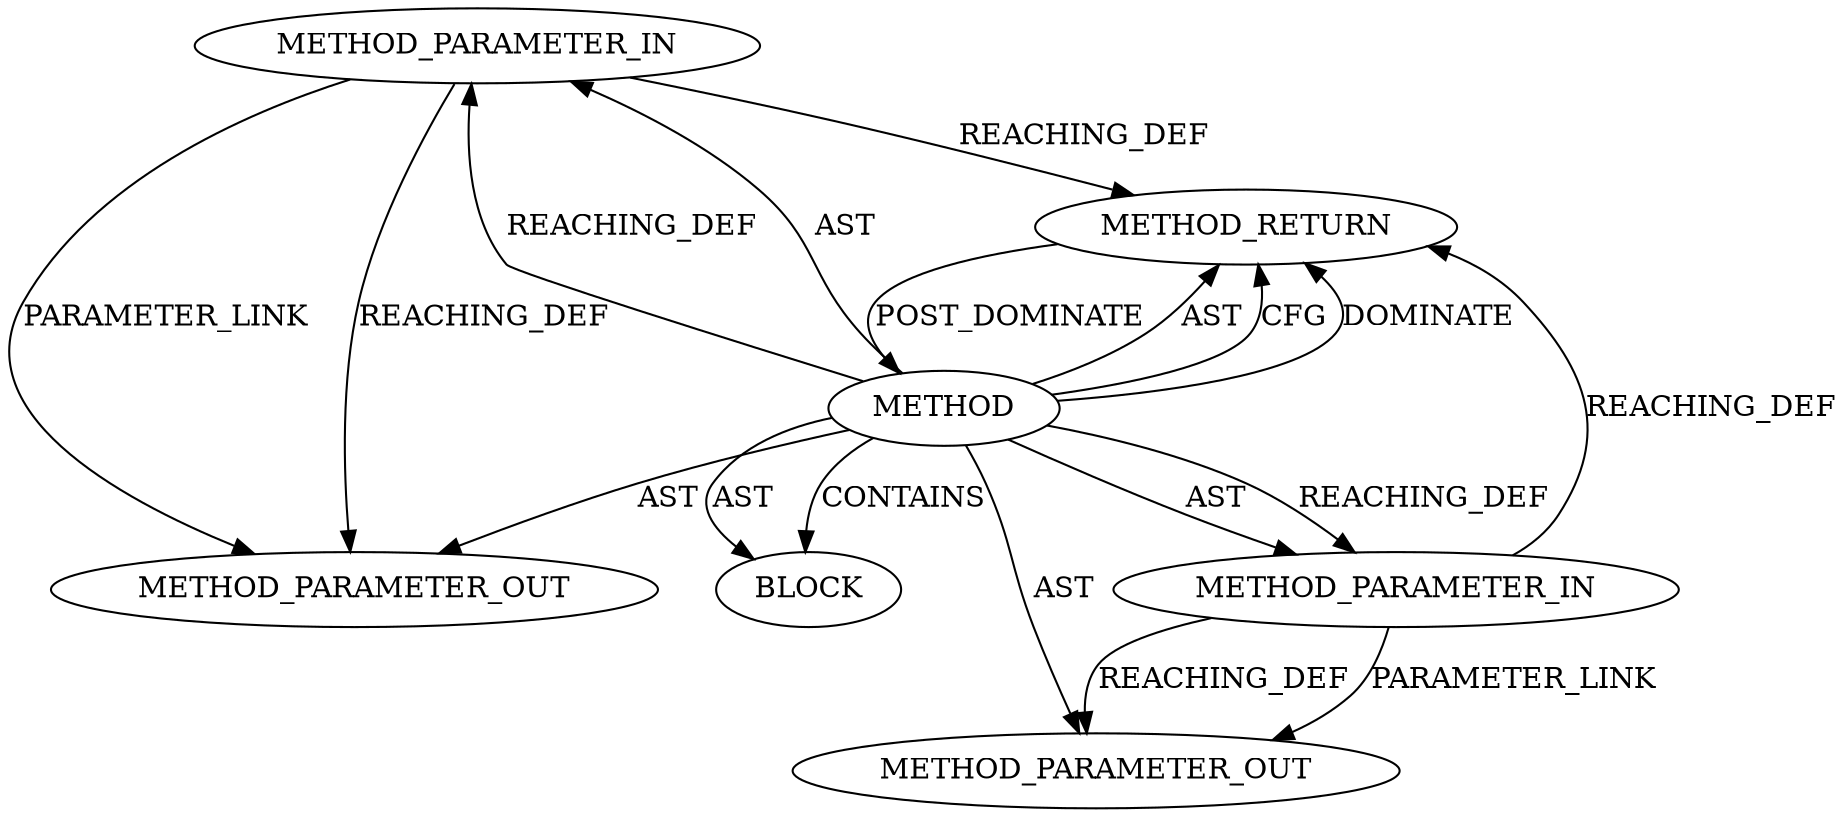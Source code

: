 digraph {
  13268 [label=METHOD_PARAMETER_OUT ORDER=2 CODE="p2" IS_VARIADIC=false TYPE_FULL_NAME="ANY" EVALUATION_STRATEGY="BY_VALUE" INDEX=2 NAME="p2"]
  12021 [label=METHOD_PARAMETER_IN ORDER=2 CODE="p2" IS_VARIADIC=false TYPE_FULL_NAME="ANY" EVALUATION_STRATEGY="BY_VALUE" INDEX=2 NAME="p2"]
  12022 [label=BLOCK ORDER=1 ARGUMENT_INDEX=1 CODE="<empty>" TYPE_FULL_NAME="ANY"]
  12023 [label=METHOD_RETURN ORDER=2 CODE="RET" TYPE_FULL_NAME="ANY" EVALUATION_STRATEGY="BY_VALUE"]
  12019 [label=METHOD AST_PARENT_TYPE="NAMESPACE_BLOCK" AST_PARENT_FULL_NAME="<global>" ORDER=0 CODE="<empty>" FULL_NAME="iov_iter_advance" IS_EXTERNAL=true FILENAME="<empty>" SIGNATURE="" NAME="iov_iter_advance"]
  13267 [label=METHOD_PARAMETER_OUT ORDER=1 CODE="p1" IS_VARIADIC=false TYPE_FULL_NAME="ANY" EVALUATION_STRATEGY="BY_VALUE" INDEX=1 NAME="p1"]
  12020 [label=METHOD_PARAMETER_IN ORDER=1 CODE="p1" IS_VARIADIC=false TYPE_FULL_NAME="ANY" EVALUATION_STRATEGY="BY_VALUE" INDEX=1 NAME="p1"]
  12019 -> 13268 [label=AST ]
  12021 -> 13268 [label=PARAMETER_LINK ]
  12023 -> 12019 [label=POST_DOMINATE ]
  12021 -> 13268 [label=REACHING_DEF VARIABLE="p2"]
  12021 -> 12023 [label=REACHING_DEF VARIABLE="p2"]
  12019 -> 12022 [label=AST ]
  12019 -> 12021 [label=REACHING_DEF VARIABLE=""]
  12019 -> 13267 [label=AST ]
  12019 -> 12023 [label=AST ]
  12020 -> 13267 [label=REACHING_DEF VARIABLE="p1"]
  12019 -> 12023 [label=CFG ]
  12020 -> 12023 [label=REACHING_DEF VARIABLE="p1"]
  12020 -> 13267 [label=PARAMETER_LINK ]
  12019 -> 12021 [label=AST ]
  12019 -> 12020 [label=AST ]
  12019 -> 12023 [label=DOMINATE ]
  12019 -> 12022 [label=CONTAINS ]
  12019 -> 12020 [label=REACHING_DEF VARIABLE=""]
}
